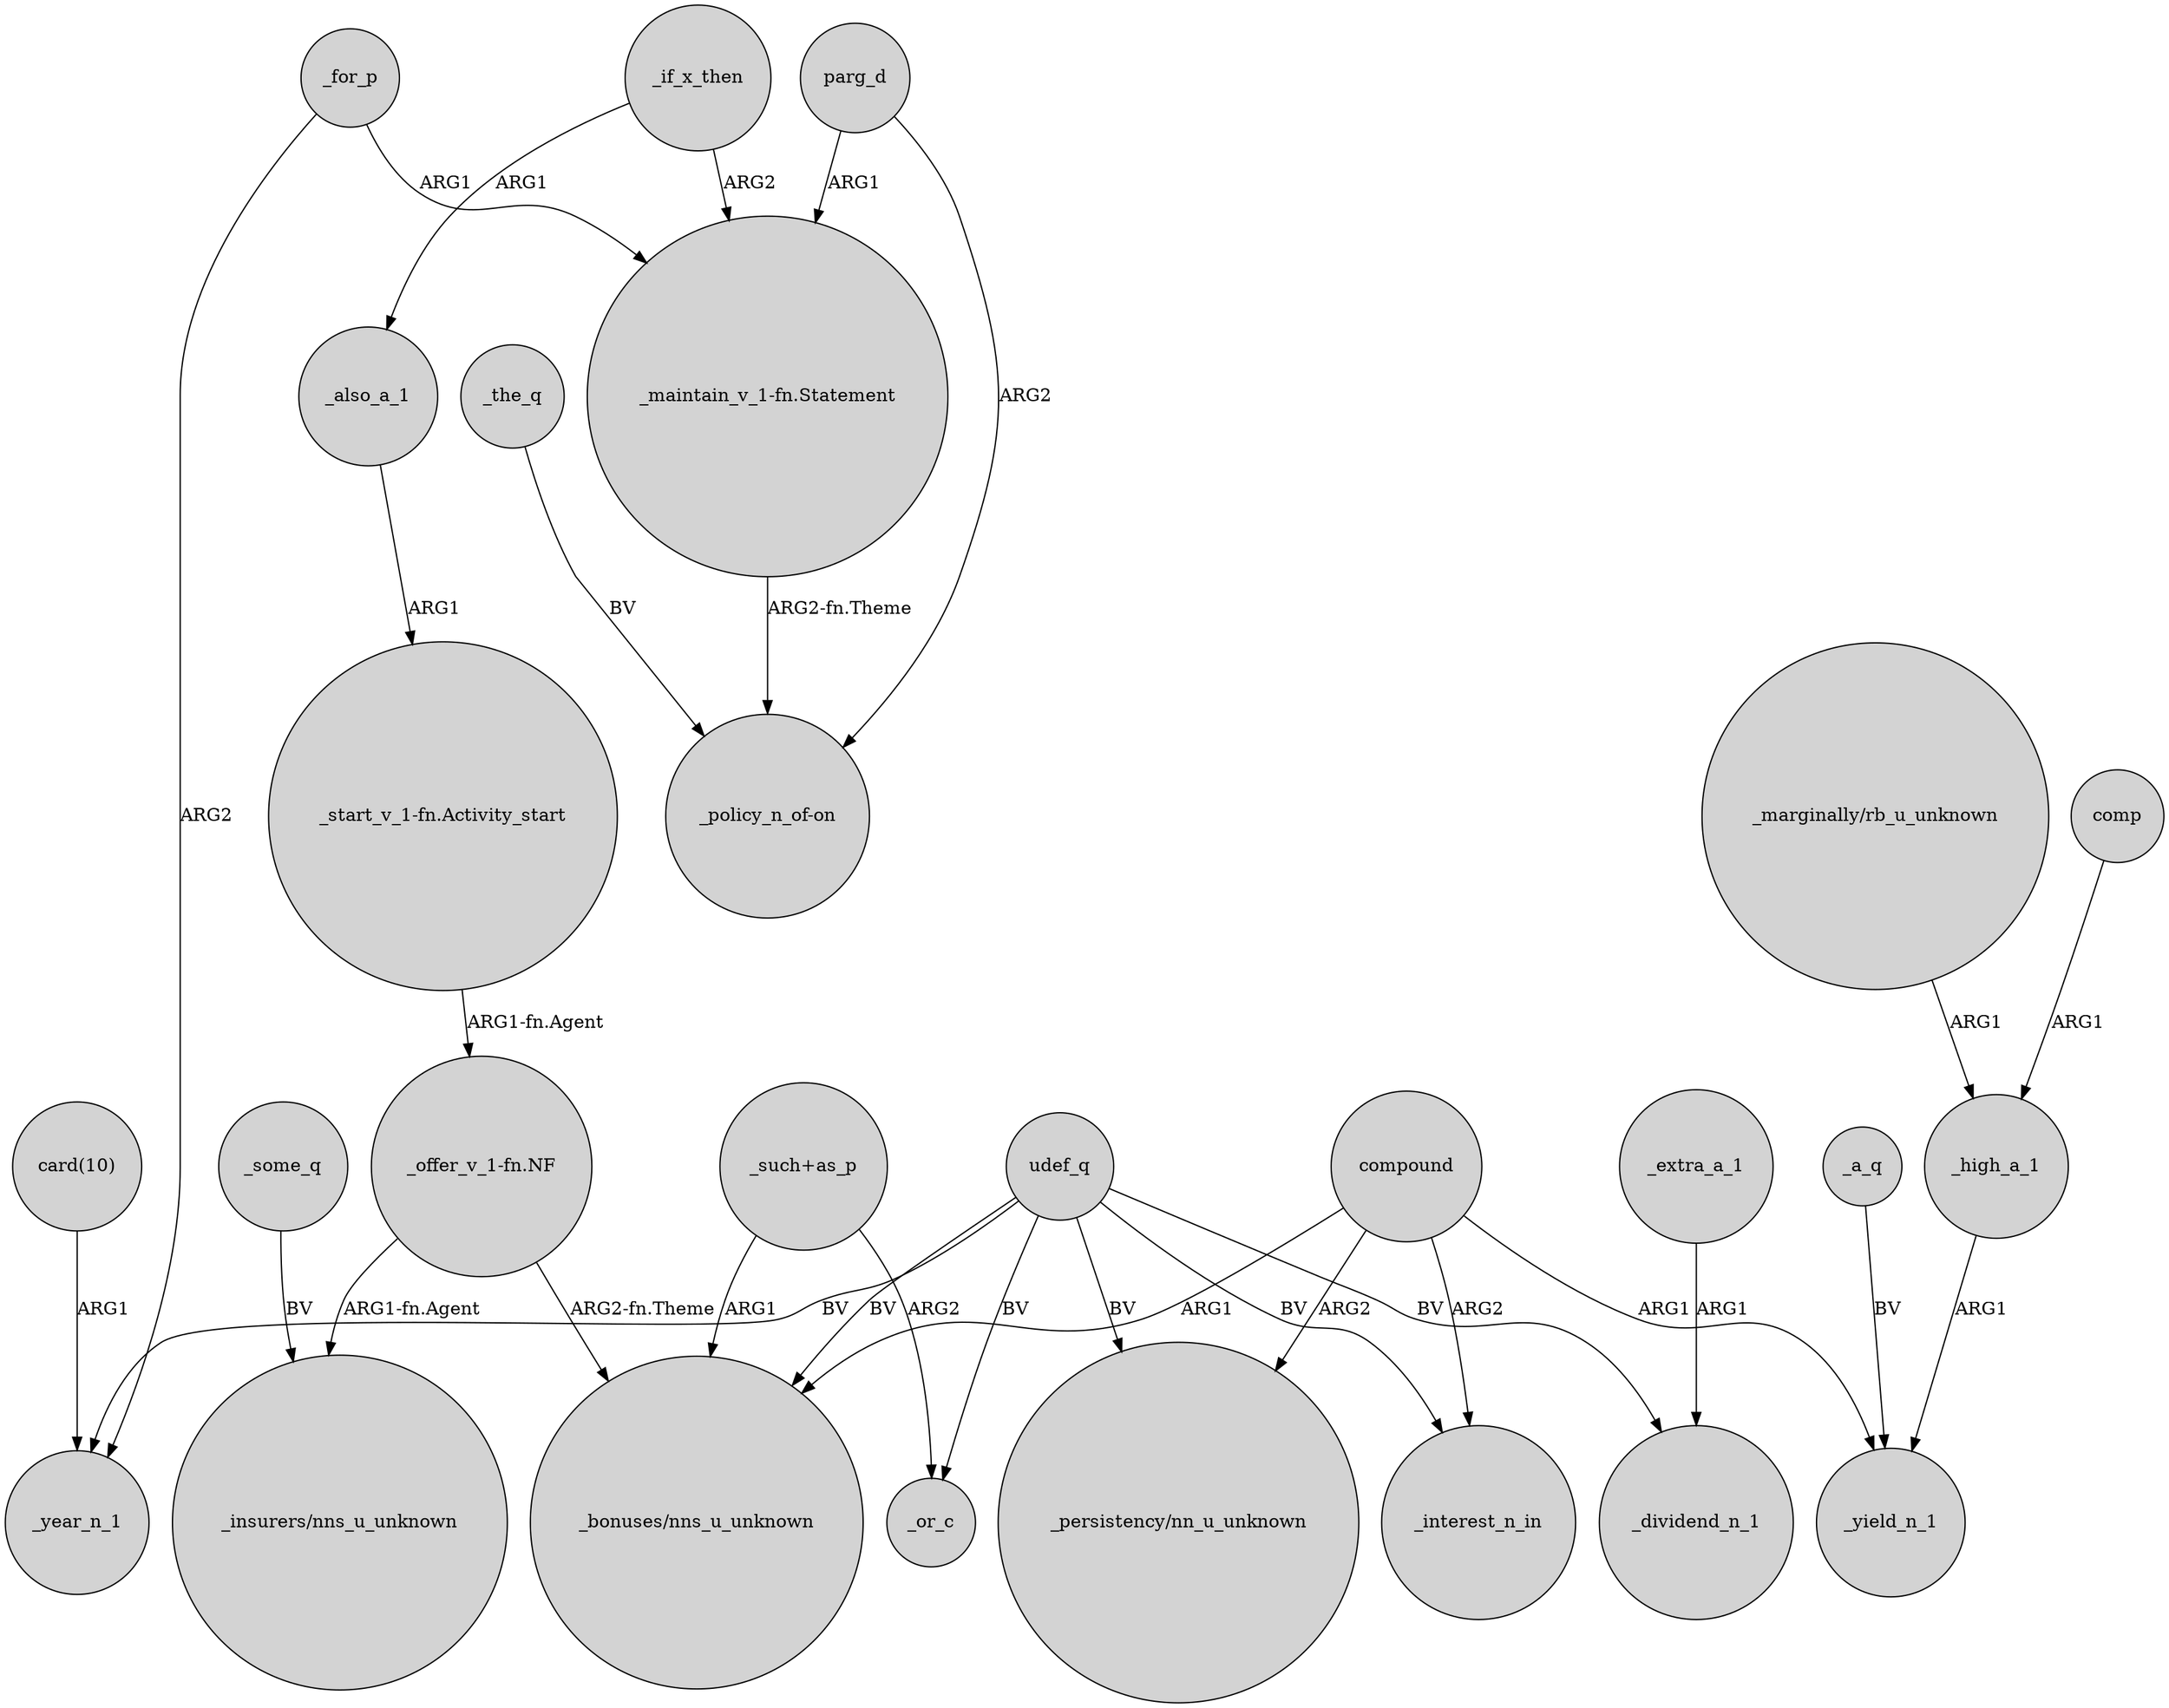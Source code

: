 digraph {
	node [shape=circle style=filled]
	parg_d -> "_maintain_v_1-fn.Statement" [label=ARG1]
	"_offer_v_1-fn.NF" -> "_bonuses/nns_u_unknown" [label="ARG2-fn.Theme"]
	_for_p -> _year_n_1 [label=ARG2]
	"_such+as_p" -> "_bonuses/nns_u_unknown" [label=ARG1]
	_the_q -> "_policy_n_of-on" [label=BV]
	"_marginally/rb_u_unknown" -> _high_a_1 [label=ARG1]
	_if_x_then -> _also_a_1 [label=ARG1]
	_for_p -> "_maintain_v_1-fn.Statement" [label=ARG1]
	_some_q -> "_insurers/nns_u_unknown" [label=BV]
	udef_q -> "_persistency/nn_u_unknown" [label=BV]
	_a_q -> _yield_n_1 [label=BV]
	compound -> _yield_n_1 [label=ARG1]
	comp -> _high_a_1 [label=ARG1]
	udef_q -> _interest_n_in [label=BV]
	udef_q -> _or_c [label=BV]
	compound -> _interest_n_in [label=ARG2]
	"card(10)" -> _year_n_1 [label=ARG1]
	"_such+as_p" -> _or_c [label=ARG2]
	"_offer_v_1-fn.NF" -> "_insurers/nns_u_unknown" [label="ARG1-fn.Agent"]
	_if_x_then -> "_maintain_v_1-fn.Statement" [label=ARG2]
	_also_a_1 -> "_start_v_1-fn.Activity_start" [label=ARG1]
	compound -> "_bonuses/nns_u_unknown" [label=ARG1]
	_high_a_1 -> _yield_n_1 [label=ARG1]
	udef_q -> "_bonuses/nns_u_unknown" [label=BV]
	"_start_v_1-fn.Activity_start" -> "_offer_v_1-fn.NF" [label="ARG1-fn.Agent"]
	udef_q -> _year_n_1 [label=BV]
	compound -> "_persistency/nn_u_unknown" [label=ARG2]
	"_maintain_v_1-fn.Statement" -> "_policy_n_of-on" [label="ARG2-fn.Theme"]
	udef_q -> _dividend_n_1 [label=BV]
	parg_d -> "_policy_n_of-on" [label=ARG2]
	_extra_a_1 -> _dividend_n_1 [label=ARG1]
}
